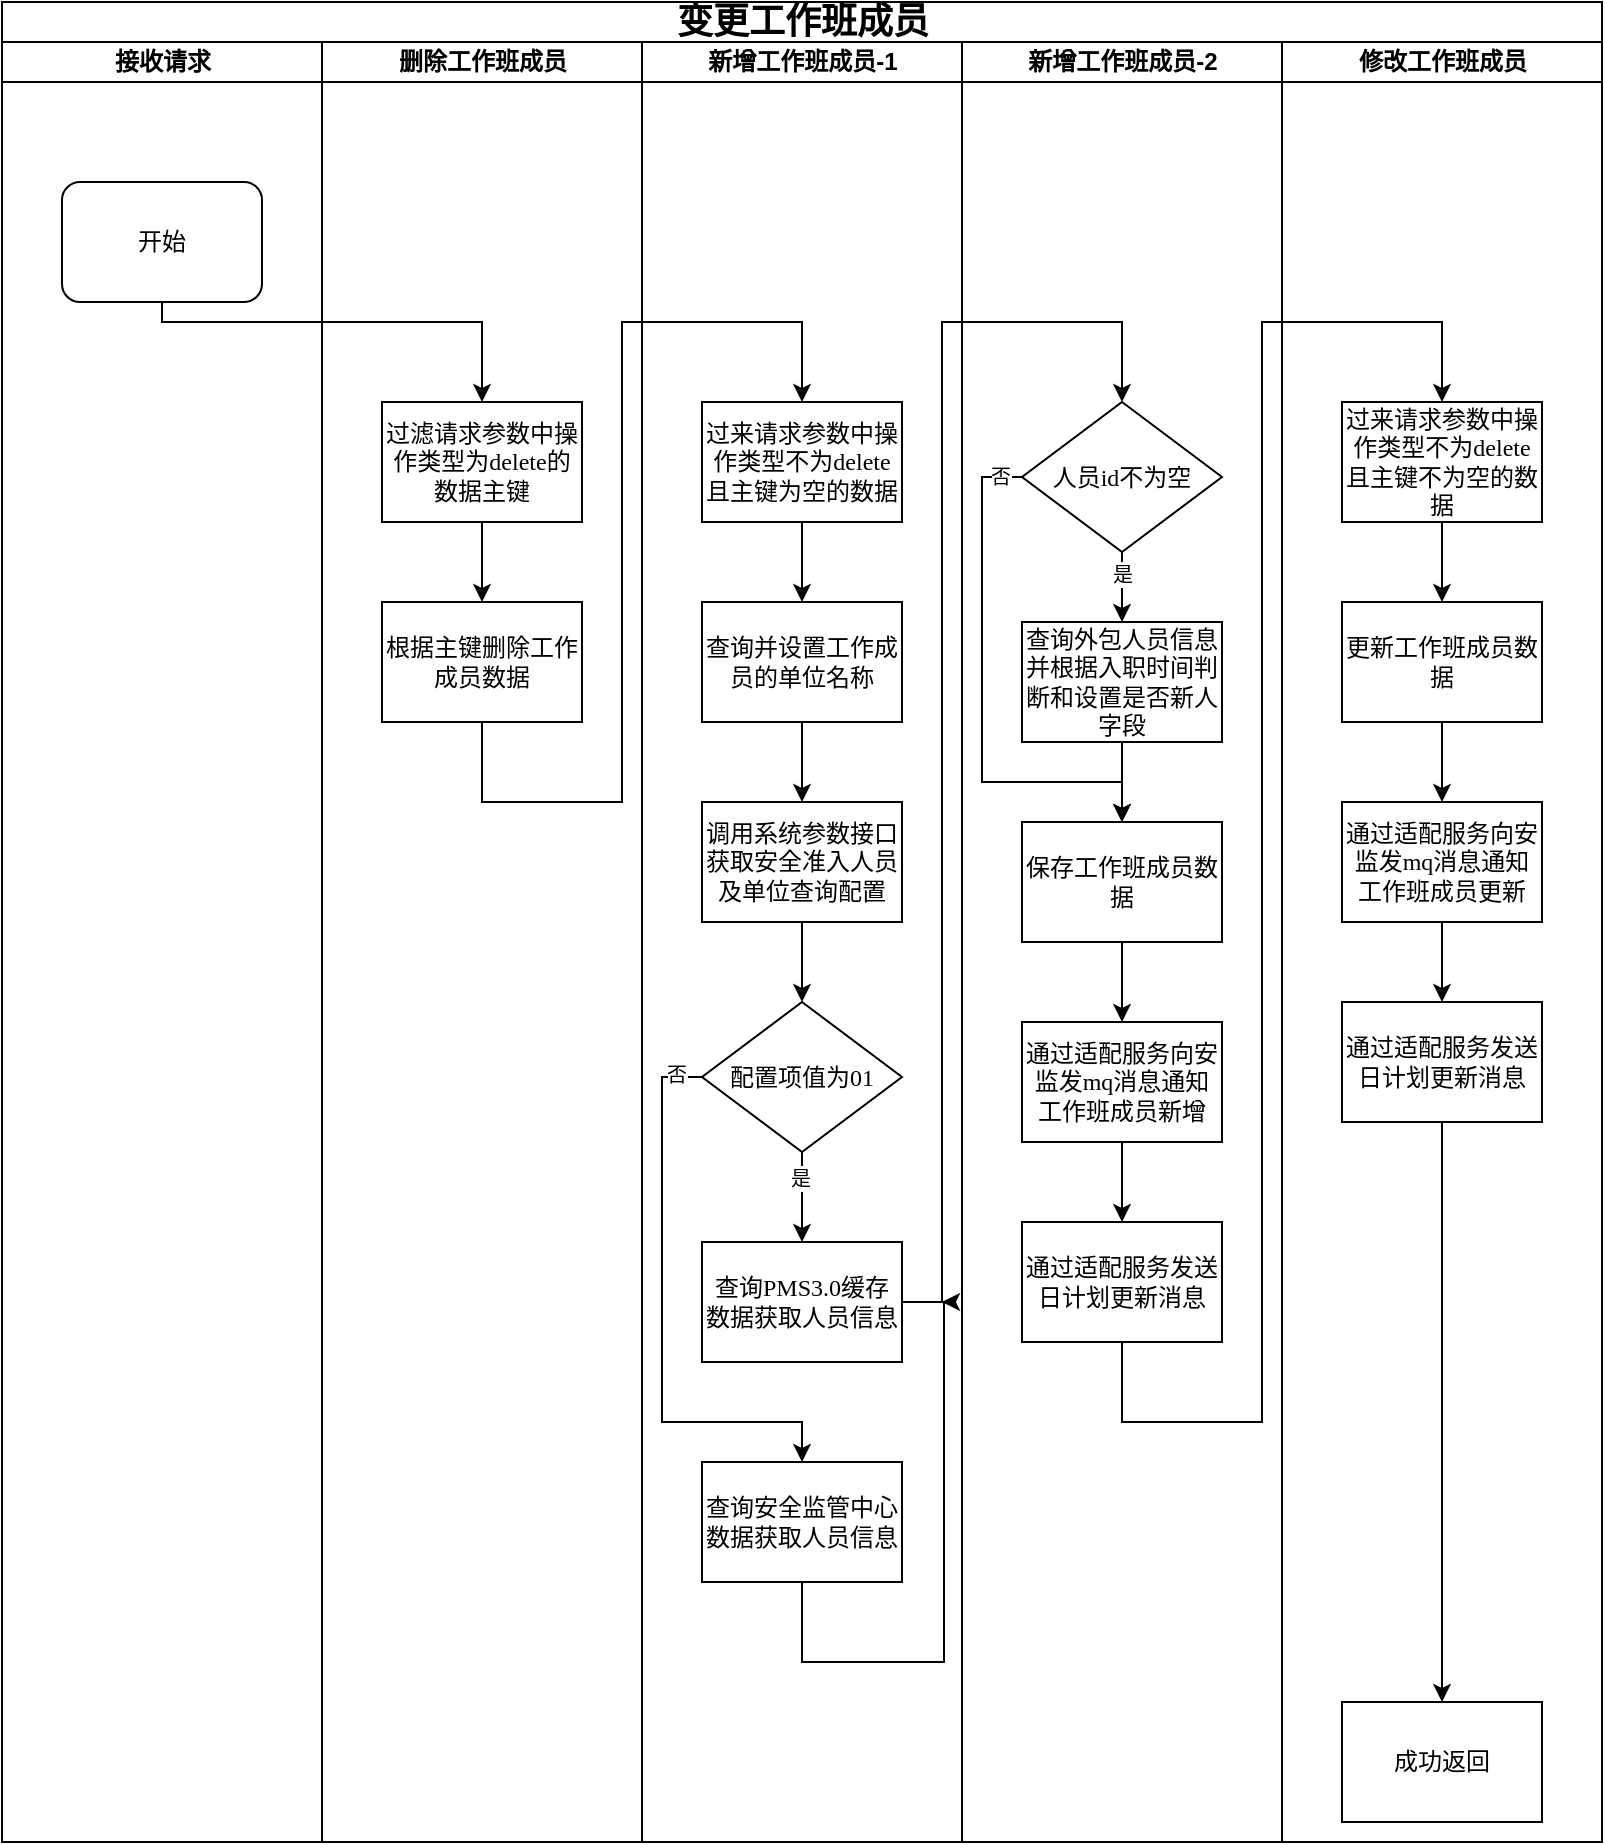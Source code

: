 <mxfile version="26.2.13">
  <diagram name="第 1 页" id="dENcMOLnsWLKvwAun_4H">
    <mxGraphModel dx="1044" dy="562" grid="1" gridSize="10" guides="1" tooltips="1" connect="1" arrows="1" fold="1" page="1" pageScale="1" pageWidth="827" pageHeight="1169" math="0" shadow="0">
      <root>
        <mxCell id="0" />
        <mxCell id="1" parent="0" />
        <mxCell id="if9WQ2vkxuoHX71uvRmO-1" value="&lt;span style=&quot;font-size: 18px;&quot;&gt;变更工作班成员&lt;/span&gt;" style="swimlane;html=1;childLayout=stackLayout;startSize=20;rounded=0;shadow=0;labelBackgroundColor=none;strokeWidth=1;fontFamily=Verdana;fontSize=8;align=center;" vertex="1" parent="1">
          <mxGeometry x="70" y="40" width="800" height="920" as="geometry" />
        </mxCell>
        <mxCell id="if9WQ2vkxuoHX71uvRmO-2" value="接收请求" style="swimlane;html=1;startSize=20;" vertex="1" parent="if9WQ2vkxuoHX71uvRmO-1">
          <mxGeometry y="20" width="160" height="900" as="geometry">
            <mxRectangle y="20" width="40" height="730" as="alternateBounds" />
          </mxGeometry>
        </mxCell>
        <mxCell id="if9WQ2vkxuoHX71uvRmO-4" value="&lt;font style=&quot;font-size: 12px;&quot;&gt;开始&lt;/font&gt;" style="rounded=1;whiteSpace=wrap;html=1;shadow=0;labelBackgroundColor=none;strokeWidth=1;fontFamily=Verdana;fontSize=8;align=center;" vertex="1" parent="if9WQ2vkxuoHX71uvRmO-2">
          <mxGeometry x="30" y="70" width="100" height="60" as="geometry" />
        </mxCell>
        <mxCell id="if9WQ2vkxuoHX71uvRmO-8" value="删除工作班成员" style="swimlane;html=1;startSize=20;" vertex="1" parent="if9WQ2vkxuoHX71uvRmO-1">
          <mxGeometry x="160" y="20" width="160" height="900" as="geometry" />
        </mxCell>
        <mxCell id="if9WQ2vkxuoHX71uvRmO-40" style="edgeStyle=orthogonalEdgeStyle;rounded=0;orthogonalLoop=1;jettySize=auto;html=1;exitX=0.5;exitY=1;exitDx=0;exitDy=0;" edge="1" parent="if9WQ2vkxuoHX71uvRmO-8" source="if9WQ2vkxuoHX71uvRmO-10" target="if9WQ2vkxuoHX71uvRmO-38">
          <mxGeometry relative="1" as="geometry" />
        </mxCell>
        <mxCell id="if9WQ2vkxuoHX71uvRmO-10" value="&lt;span style=&quot;font-size: 12px;&quot;&gt;过滤请求参数中操作类型为delete的数据主键&lt;/span&gt;" style="whiteSpace=wrap;html=1;fontSize=8;fontFamily=Verdana;rounded=0;shadow=0;labelBackgroundColor=none;strokeWidth=1;" vertex="1" parent="if9WQ2vkxuoHX71uvRmO-8">
          <mxGeometry x="30" y="180" width="100" height="60" as="geometry" />
        </mxCell>
        <mxCell id="if9WQ2vkxuoHX71uvRmO-38" value="&lt;span style=&quot;font-size: 12px;&quot;&gt;根据主键删除工作成员数据&lt;/span&gt;" style="whiteSpace=wrap;html=1;fontSize=8;fontFamily=Verdana;rounded=0;shadow=0;labelBackgroundColor=none;strokeWidth=1;" vertex="1" parent="if9WQ2vkxuoHX71uvRmO-8">
          <mxGeometry x="30" y="280" width="100" height="60" as="geometry" />
        </mxCell>
        <mxCell id="if9WQ2vkxuoHX71uvRmO-18" value="新增工作班成员-1" style="swimlane;html=1;startSize=20;" vertex="1" parent="if9WQ2vkxuoHX71uvRmO-1">
          <mxGeometry x="320" y="20" width="160" height="900" as="geometry" />
        </mxCell>
        <mxCell id="if9WQ2vkxuoHX71uvRmO-19" style="edgeStyle=orthogonalEdgeStyle;rounded=0;orthogonalLoop=1;jettySize=auto;html=1;exitX=0.5;exitY=1;exitDx=0;exitDy=0;entryX=0.5;entryY=0;entryDx=0;entryDy=0;" edge="1" parent="if9WQ2vkxuoHX71uvRmO-18" source="if9WQ2vkxuoHX71uvRmO-20" target="if9WQ2vkxuoHX71uvRmO-22">
          <mxGeometry relative="1" as="geometry" />
        </mxCell>
        <mxCell id="if9WQ2vkxuoHX71uvRmO-20" value="&lt;span style=&quot;font-size: 12px;&quot;&gt;过来请求参数中操作类型不为delete且主键为空的数据&lt;/span&gt;" style="whiteSpace=wrap;html=1;fontSize=8;fontFamily=Verdana;rounded=0;shadow=0;labelBackgroundColor=none;strokeWidth=1;" vertex="1" parent="if9WQ2vkxuoHX71uvRmO-18">
          <mxGeometry x="30" y="180" width="100" height="60" as="geometry" />
        </mxCell>
        <mxCell id="if9WQ2vkxuoHX71uvRmO-21" style="edgeStyle=orthogonalEdgeStyle;rounded=0;orthogonalLoop=1;jettySize=auto;html=1;exitX=0.5;exitY=1;exitDx=0;exitDy=0;entryX=0.5;entryY=0;entryDx=0;entryDy=0;" edge="1" parent="if9WQ2vkxuoHX71uvRmO-18" source="if9WQ2vkxuoHX71uvRmO-22" target="if9WQ2vkxuoHX71uvRmO-24">
          <mxGeometry relative="1" as="geometry" />
        </mxCell>
        <mxCell id="if9WQ2vkxuoHX71uvRmO-22" value="&lt;span style=&quot;font-size: 12px;&quot;&gt;查询并设置工作成员的单位名称&lt;/span&gt;" style="whiteSpace=wrap;html=1;fontSize=8;fontFamily=Verdana;rounded=0;shadow=0;labelBackgroundColor=none;strokeWidth=1;" vertex="1" parent="if9WQ2vkxuoHX71uvRmO-18">
          <mxGeometry x="30" y="280" width="100" height="60" as="geometry" />
        </mxCell>
        <mxCell id="if9WQ2vkxuoHX71uvRmO-43" style="edgeStyle=orthogonalEdgeStyle;rounded=0;orthogonalLoop=1;jettySize=auto;html=1;exitX=0.5;exitY=1;exitDx=0;exitDy=0;entryX=0.5;entryY=0;entryDx=0;entryDy=0;" edge="1" parent="if9WQ2vkxuoHX71uvRmO-18" source="if9WQ2vkxuoHX71uvRmO-24" target="if9WQ2vkxuoHX71uvRmO-42">
          <mxGeometry relative="1" as="geometry" />
        </mxCell>
        <mxCell id="if9WQ2vkxuoHX71uvRmO-24" value="&lt;span style=&quot;font-size: 12px;&quot;&gt;调用系统参数接口获取安全准入人员及单位查询配置&lt;/span&gt;" style="whiteSpace=wrap;html=1;fontSize=8;fontFamily=Verdana;rounded=0;shadow=0;labelBackgroundColor=none;strokeWidth=1;" vertex="1" parent="if9WQ2vkxuoHX71uvRmO-18">
          <mxGeometry x="30" y="380" width="100" height="60" as="geometry" />
        </mxCell>
        <mxCell id="if9WQ2vkxuoHX71uvRmO-45" style="edgeStyle=orthogonalEdgeStyle;rounded=0;orthogonalLoop=1;jettySize=auto;html=1;exitX=0.5;exitY=1;exitDx=0;exitDy=0;" edge="1" parent="if9WQ2vkxuoHX71uvRmO-18" source="if9WQ2vkxuoHX71uvRmO-42" target="if9WQ2vkxuoHX71uvRmO-44">
          <mxGeometry relative="1" as="geometry" />
        </mxCell>
        <mxCell id="if9WQ2vkxuoHX71uvRmO-46" value="&lt;font style=&quot;font-size: 10px;&quot;&gt;是&lt;/font&gt;" style="edgeLabel;html=1;align=center;verticalAlign=middle;resizable=0;points=[];" vertex="1" connectable="0" parent="if9WQ2vkxuoHX71uvRmO-45">
          <mxGeometry x="-0.449" y="-1" relative="1" as="geometry">
            <mxPoint as="offset" />
          </mxGeometry>
        </mxCell>
        <mxCell id="if9WQ2vkxuoHX71uvRmO-60" style="edgeStyle=orthogonalEdgeStyle;rounded=0;orthogonalLoop=1;jettySize=auto;html=1;exitX=0;exitY=0.5;exitDx=0;exitDy=0;entryX=0.5;entryY=0;entryDx=0;entryDy=0;" edge="1" parent="if9WQ2vkxuoHX71uvRmO-18" source="if9WQ2vkxuoHX71uvRmO-42" target="if9WQ2vkxuoHX71uvRmO-58">
          <mxGeometry relative="1" as="geometry">
            <Array as="points">
              <mxPoint x="10" y="518" />
              <mxPoint x="10" y="690" />
              <mxPoint x="80" y="690" />
            </Array>
          </mxGeometry>
        </mxCell>
        <mxCell id="if9WQ2vkxuoHX71uvRmO-61" value="&lt;font style=&quot;font-size: 10px;&quot;&gt;否&lt;/font&gt;" style="edgeLabel;html=1;align=center;verticalAlign=middle;resizable=0;points=[];" vertex="1" connectable="0" parent="if9WQ2vkxuoHX71uvRmO-60">
          <mxGeometry x="-0.909" y="-2" relative="1" as="geometry">
            <mxPoint as="offset" />
          </mxGeometry>
        </mxCell>
        <mxCell id="if9WQ2vkxuoHX71uvRmO-42" value="&lt;span style=&quot;font-size: 12px;&quot;&gt;配置项值为01&lt;/span&gt;" style="rhombus;whiteSpace=wrap;html=1;rounded=0;shadow=0;labelBackgroundColor=none;strokeWidth=1;fontFamily=Verdana;fontSize=8;align=center;" vertex="1" parent="if9WQ2vkxuoHX71uvRmO-18">
          <mxGeometry x="30" y="480" width="100" height="75" as="geometry" />
        </mxCell>
        <mxCell id="if9WQ2vkxuoHX71uvRmO-44" value="&lt;span style=&quot;font-size: 12px;&quot;&gt;查询PMS3.0缓存数据获取人员信息&lt;/span&gt;" style="whiteSpace=wrap;html=1;fontSize=8;fontFamily=Verdana;rounded=0;shadow=0;labelBackgroundColor=none;strokeWidth=1;" vertex="1" parent="if9WQ2vkxuoHX71uvRmO-18">
          <mxGeometry x="30" y="600" width="100" height="60" as="geometry" />
        </mxCell>
        <mxCell id="if9WQ2vkxuoHX71uvRmO-73" style="edgeStyle=orthogonalEdgeStyle;rounded=0;orthogonalLoop=1;jettySize=auto;html=1;exitX=0.5;exitY=1;exitDx=0;exitDy=0;" edge="1" parent="if9WQ2vkxuoHX71uvRmO-18" source="if9WQ2vkxuoHX71uvRmO-58">
          <mxGeometry relative="1" as="geometry">
            <mxPoint x="150" y="630" as="targetPoint" />
            <Array as="points">
              <mxPoint x="80" y="810" />
              <mxPoint x="151" y="810" />
            </Array>
          </mxGeometry>
        </mxCell>
        <mxCell id="if9WQ2vkxuoHX71uvRmO-58" value="&lt;span style=&quot;font-size: 12px;&quot;&gt;查询安全监管中心数据获取人员信息&lt;/span&gt;" style="whiteSpace=wrap;html=1;fontSize=8;fontFamily=Verdana;rounded=0;shadow=0;labelBackgroundColor=none;strokeWidth=1;" vertex="1" parent="if9WQ2vkxuoHX71uvRmO-18">
          <mxGeometry x="30" y="710" width="100" height="60" as="geometry" />
        </mxCell>
        <mxCell id="if9WQ2vkxuoHX71uvRmO-37" style="edgeStyle=orthogonalEdgeStyle;rounded=0;orthogonalLoop=1;jettySize=auto;html=1;exitX=0.5;exitY=1;exitDx=0;exitDy=0;entryX=0.5;entryY=0;entryDx=0;entryDy=0;" edge="1" parent="if9WQ2vkxuoHX71uvRmO-1" source="if9WQ2vkxuoHX71uvRmO-4" target="if9WQ2vkxuoHX71uvRmO-10">
          <mxGeometry relative="1" as="geometry">
            <Array as="points">
              <mxPoint x="80" y="160" />
              <mxPoint x="240" y="160" />
            </Array>
          </mxGeometry>
        </mxCell>
        <mxCell id="if9WQ2vkxuoHX71uvRmO-41" style="edgeStyle=orthogonalEdgeStyle;rounded=0;orthogonalLoop=1;jettySize=auto;html=1;exitX=0.5;exitY=1;exitDx=0;exitDy=0;entryX=0.5;entryY=0;entryDx=0;entryDy=0;" edge="1" parent="if9WQ2vkxuoHX71uvRmO-1" source="if9WQ2vkxuoHX71uvRmO-38" target="if9WQ2vkxuoHX71uvRmO-20">
          <mxGeometry relative="1" as="geometry">
            <Array as="points">
              <mxPoint x="240" y="400" />
              <mxPoint x="310" y="400" />
              <mxPoint x="310" y="160" />
              <mxPoint x="400" y="160" />
            </Array>
          </mxGeometry>
        </mxCell>
        <mxCell id="if9WQ2vkxuoHX71uvRmO-29" value="新增工作班成员-2" style="swimlane;html=1;startSize=20;" vertex="1" parent="1">
          <mxGeometry x="550" y="60" width="160" height="900" as="geometry" />
        </mxCell>
        <mxCell id="if9WQ2vkxuoHX71uvRmO-76" style="edgeStyle=orthogonalEdgeStyle;rounded=0;orthogonalLoop=1;jettySize=auto;html=1;exitX=0.5;exitY=1;exitDx=0;exitDy=0;" edge="1" parent="if9WQ2vkxuoHX71uvRmO-29" source="if9WQ2vkxuoHX71uvRmO-74" target="if9WQ2vkxuoHX71uvRmO-75">
          <mxGeometry relative="1" as="geometry" />
        </mxCell>
        <mxCell id="if9WQ2vkxuoHX71uvRmO-83" value="&lt;font style=&quot;font-size: 10px;&quot;&gt;是&lt;/font&gt;" style="edgeLabel;html=1;align=center;verticalAlign=middle;resizable=0;points=[];" vertex="1" connectable="0" parent="if9WQ2vkxuoHX71uvRmO-76">
          <mxGeometry x="-0.52" relative="1" as="geometry">
            <mxPoint as="offset" />
          </mxGeometry>
        </mxCell>
        <mxCell id="if9WQ2vkxuoHX71uvRmO-81" style="edgeStyle=orthogonalEdgeStyle;rounded=0;orthogonalLoop=1;jettySize=auto;html=1;exitX=0;exitY=0.5;exitDx=0;exitDy=0;entryX=0.5;entryY=0;entryDx=0;entryDy=0;" edge="1" parent="if9WQ2vkxuoHX71uvRmO-29" source="if9WQ2vkxuoHX71uvRmO-74" target="if9WQ2vkxuoHX71uvRmO-77">
          <mxGeometry relative="1" as="geometry">
            <Array as="points">
              <mxPoint x="10" y="218" />
              <mxPoint x="10" y="370" />
              <mxPoint x="80" y="370" />
            </Array>
          </mxGeometry>
        </mxCell>
        <mxCell id="if9WQ2vkxuoHX71uvRmO-82" value="&lt;font style=&quot;font-size: 10px;&quot;&gt;否&lt;/font&gt;" style="edgeLabel;html=1;align=center;verticalAlign=middle;resizable=0;points=[];" vertex="1" connectable="0" parent="if9WQ2vkxuoHX71uvRmO-81">
          <mxGeometry x="-0.918" y="-1" relative="1" as="geometry">
            <mxPoint as="offset" />
          </mxGeometry>
        </mxCell>
        <mxCell id="if9WQ2vkxuoHX71uvRmO-74" value="&lt;span style=&quot;font-size: 12px;&quot;&gt;人员id不为空&lt;/span&gt;" style="rhombus;whiteSpace=wrap;html=1;rounded=0;shadow=0;labelBackgroundColor=none;strokeWidth=1;fontFamily=Verdana;fontSize=8;align=center;" vertex="1" parent="if9WQ2vkxuoHX71uvRmO-29">
          <mxGeometry x="30" y="180" width="100" height="75" as="geometry" />
        </mxCell>
        <mxCell id="if9WQ2vkxuoHX71uvRmO-80" style="edgeStyle=orthogonalEdgeStyle;rounded=0;orthogonalLoop=1;jettySize=auto;html=1;exitX=0.5;exitY=1;exitDx=0;exitDy=0;" edge="1" parent="if9WQ2vkxuoHX71uvRmO-29" source="if9WQ2vkxuoHX71uvRmO-75" target="if9WQ2vkxuoHX71uvRmO-77">
          <mxGeometry relative="1" as="geometry" />
        </mxCell>
        <mxCell id="if9WQ2vkxuoHX71uvRmO-75" value="&lt;span style=&quot;font-size: 12px;&quot;&gt;查询外包人员信息并根据入职时间判断和设置是否新人字段&lt;/span&gt;" style="whiteSpace=wrap;html=1;fontSize=8;fontFamily=Verdana;rounded=0;shadow=0;labelBackgroundColor=none;strokeWidth=1;" vertex="1" parent="if9WQ2vkxuoHX71uvRmO-29">
          <mxGeometry x="30" y="290" width="100" height="60" as="geometry" />
        </mxCell>
        <mxCell id="if9WQ2vkxuoHX71uvRmO-85" style="edgeStyle=orthogonalEdgeStyle;rounded=0;orthogonalLoop=1;jettySize=auto;html=1;exitX=0.5;exitY=1;exitDx=0;exitDy=0;" edge="1" parent="if9WQ2vkxuoHX71uvRmO-29" source="if9WQ2vkxuoHX71uvRmO-77" target="if9WQ2vkxuoHX71uvRmO-84">
          <mxGeometry relative="1" as="geometry" />
        </mxCell>
        <mxCell id="if9WQ2vkxuoHX71uvRmO-77" value="&lt;span style=&quot;font-size: 12px;&quot;&gt;保存工作班成员数据&lt;/span&gt;" style="whiteSpace=wrap;html=1;fontSize=8;fontFamily=Verdana;rounded=0;shadow=0;labelBackgroundColor=none;strokeWidth=1;" vertex="1" parent="if9WQ2vkxuoHX71uvRmO-29">
          <mxGeometry x="30" y="390" width="100" height="60" as="geometry" />
        </mxCell>
        <mxCell id="if9WQ2vkxuoHX71uvRmO-89" style="edgeStyle=orthogonalEdgeStyle;rounded=0;orthogonalLoop=1;jettySize=auto;html=1;exitX=0.5;exitY=1;exitDx=0;exitDy=0;" edge="1" parent="if9WQ2vkxuoHX71uvRmO-29" source="if9WQ2vkxuoHX71uvRmO-84" target="if9WQ2vkxuoHX71uvRmO-88">
          <mxGeometry relative="1" as="geometry" />
        </mxCell>
        <mxCell id="if9WQ2vkxuoHX71uvRmO-84" value="&lt;span style=&quot;font-size: 12px;&quot;&gt;通过适配服务向安监发mq消息通知工作班成员新增&lt;/span&gt;" style="whiteSpace=wrap;html=1;fontSize=8;fontFamily=Verdana;rounded=0;shadow=0;labelBackgroundColor=none;strokeWidth=1;" vertex="1" parent="if9WQ2vkxuoHX71uvRmO-29">
          <mxGeometry x="30" y="490" width="100" height="60" as="geometry" />
        </mxCell>
        <mxCell id="if9WQ2vkxuoHX71uvRmO-88" value="&lt;span style=&quot;font-size: 12px;&quot;&gt;通过适配服务发送日计划更新消息&lt;/span&gt;" style="whiteSpace=wrap;html=1;fontSize=8;fontFamily=Verdana;rounded=0;shadow=0;labelBackgroundColor=none;strokeWidth=1;" vertex="1" parent="if9WQ2vkxuoHX71uvRmO-29">
          <mxGeometry x="30" y="590" width="100" height="60" as="geometry" />
        </mxCell>
        <mxCell id="if9WQ2vkxuoHX71uvRmO-62" value="修改工作班成员" style="swimlane;html=1;startSize=20;" vertex="1" parent="1">
          <mxGeometry x="710" y="60" width="160" height="900" as="geometry" />
        </mxCell>
        <mxCell id="if9WQ2vkxuoHX71uvRmO-69" value="&lt;span style=&quot;font-size: 12px;&quot;&gt;成功返回&lt;/span&gt;" style="whiteSpace=wrap;html=1;fontSize=8;fontFamily=Verdana;rounded=0;shadow=0;labelBackgroundColor=none;strokeWidth=1;" vertex="1" parent="if9WQ2vkxuoHX71uvRmO-62">
          <mxGeometry x="30" y="830" width="100" height="60" as="geometry" />
        </mxCell>
        <mxCell id="if9WQ2vkxuoHX71uvRmO-92" style="edgeStyle=orthogonalEdgeStyle;rounded=0;orthogonalLoop=1;jettySize=auto;html=1;exitX=0.5;exitY=1;exitDx=0;exitDy=0;entryX=0.5;entryY=0;entryDx=0;entryDy=0;" edge="1" parent="if9WQ2vkxuoHX71uvRmO-62" source="if9WQ2vkxuoHX71uvRmO-86" target="if9WQ2vkxuoHX71uvRmO-91">
          <mxGeometry relative="1" as="geometry" />
        </mxCell>
        <mxCell id="if9WQ2vkxuoHX71uvRmO-86" value="&lt;span style=&quot;font-size: 12px;&quot;&gt;过来请求参数中操作类型不为delete且主键不为空的数据&lt;/span&gt;" style="whiteSpace=wrap;html=1;fontSize=8;fontFamily=Verdana;rounded=0;shadow=0;labelBackgroundColor=none;strokeWidth=1;" vertex="1" parent="if9WQ2vkxuoHX71uvRmO-62">
          <mxGeometry x="30" y="180" width="100" height="60" as="geometry" />
        </mxCell>
        <mxCell id="if9WQ2vkxuoHX71uvRmO-95" style="edgeStyle=orthogonalEdgeStyle;rounded=0;orthogonalLoop=1;jettySize=auto;html=1;exitX=0.5;exitY=1;exitDx=0;exitDy=0;entryX=0.5;entryY=0;entryDx=0;entryDy=0;" edge="1" parent="if9WQ2vkxuoHX71uvRmO-62" source="if9WQ2vkxuoHX71uvRmO-91" target="if9WQ2vkxuoHX71uvRmO-93">
          <mxGeometry relative="1" as="geometry" />
        </mxCell>
        <mxCell id="if9WQ2vkxuoHX71uvRmO-91" value="&lt;span style=&quot;font-size: 12px;&quot;&gt;更新工作班成员数据&lt;/span&gt;" style="whiteSpace=wrap;html=1;fontSize=8;fontFamily=Verdana;rounded=0;shadow=0;labelBackgroundColor=none;strokeWidth=1;" vertex="1" parent="if9WQ2vkxuoHX71uvRmO-62">
          <mxGeometry x="30" y="280" width="100" height="60" as="geometry" />
        </mxCell>
        <mxCell id="if9WQ2vkxuoHX71uvRmO-96" style="edgeStyle=orthogonalEdgeStyle;rounded=0;orthogonalLoop=1;jettySize=auto;html=1;exitX=0.5;exitY=1;exitDx=0;exitDy=0;entryX=0.5;entryY=0;entryDx=0;entryDy=0;" edge="1" parent="if9WQ2vkxuoHX71uvRmO-62" source="if9WQ2vkxuoHX71uvRmO-93" target="if9WQ2vkxuoHX71uvRmO-94">
          <mxGeometry relative="1" as="geometry" />
        </mxCell>
        <mxCell id="if9WQ2vkxuoHX71uvRmO-93" value="&lt;span style=&quot;font-size: 12px;&quot;&gt;通过适配服务向安监发mq消息通知工作班成员更新&lt;/span&gt;" style="whiteSpace=wrap;html=1;fontSize=8;fontFamily=Verdana;rounded=0;shadow=0;labelBackgroundColor=none;strokeWidth=1;" vertex="1" parent="if9WQ2vkxuoHX71uvRmO-62">
          <mxGeometry x="30" y="380" width="100" height="60" as="geometry" />
        </mxCell>
        <mxCell id="if9WQ2vkxuoHX71uvRmO-97" style="edgeStyle=orthogonalEdgeStyle;rounded=0;orthogonalLoop=1;jettySize=auto;html=1;exitX=0.5;exitY=1;exitDx=0;exitDy=0;" edge="1" parent="if9WQ2vkxuoHX71uvRmO-62" source="if9WQ2vkxuoHX71uvRmO-94" target="if9WQ2vkxuoHX71uvRmO-69">
          <mxGeometry relative="1" as="geometry" />
        </mxCell>
        <mxCell id="if9WQ2vkxuoHX71uvRmO-94" value="&lt;span style=&quot;font-size: 12px;&quot;&gt;通过适配服务发送日计划更新消息&lt;/span&gt;" style="whiteSpace=wrap;html=1;fontSize=8;fontFamily=Verdana;rounded=0;shadow=0;labelBackgroundColor=none;strokeWidth=1;" vertex="1" parent="if9WQ2vkxuoHX71uvRmO-62">
          <mxGeometry x="30" y="480" width="100" height="60" as="geometry" />
        </mxCell>
        <mxCell id="if9WQ2vkxuoHX71uvRmO-71" style="edgeStyle=orthogonalEdgeStyle;rounded=0;orthogonalLoop=1;jettySize=auto;html=1;exitX=1;exitY=0.5;exitDx=0;exitDy=0;entryX=0.5;entryY=0;entryDx=0;entryDy=0;" edge="1" parent="1" source="if9WQ2vkxuoHX71uvRmO-44">
          <mxGeometry relative="1" as="geometry">
            <mxPoint x="630" y="240" as="targetPoint" />
            <Array as="points">
              <mxPoint x="540" y="690" />
              <mxPoint x="540" y="200" />
              <mxPoint x="630" y="200" />
            </Array>
          </mxGeometry>
        </mxCell>
        <mxCell id="if9WQ2vkxuoHX71uvRmO-90" style="edgeStyle=orthogonalEdgeStyle;rounded=0;orthogonalLoop=1;jettySize=auto;html=1;exitX=0.5;exitY=1;exitDx=0;exitDy=0;entryX=0.5;entryY=0;entryDx=0;entryDy=0;" edge="1" parent="1" source="if9WQ2vkxuoHX71uvRmO-88" target="if9WQ2vkxuoHX71uvRmO-86">
          <mxGeometry relative="1" as="geometry">
            <Array as="points">
              <mxPoint x="630" y="750" />
              <mxPoint x="700" y="750" />
              <mxPoint x="700" y="200" />
              <mxPoint x="790" y="200" />
            </Array>
          </mxGeometry>
        </mxCell>
      </root>
    </mxGraphModel>
  </diagram>
</mxfile>
